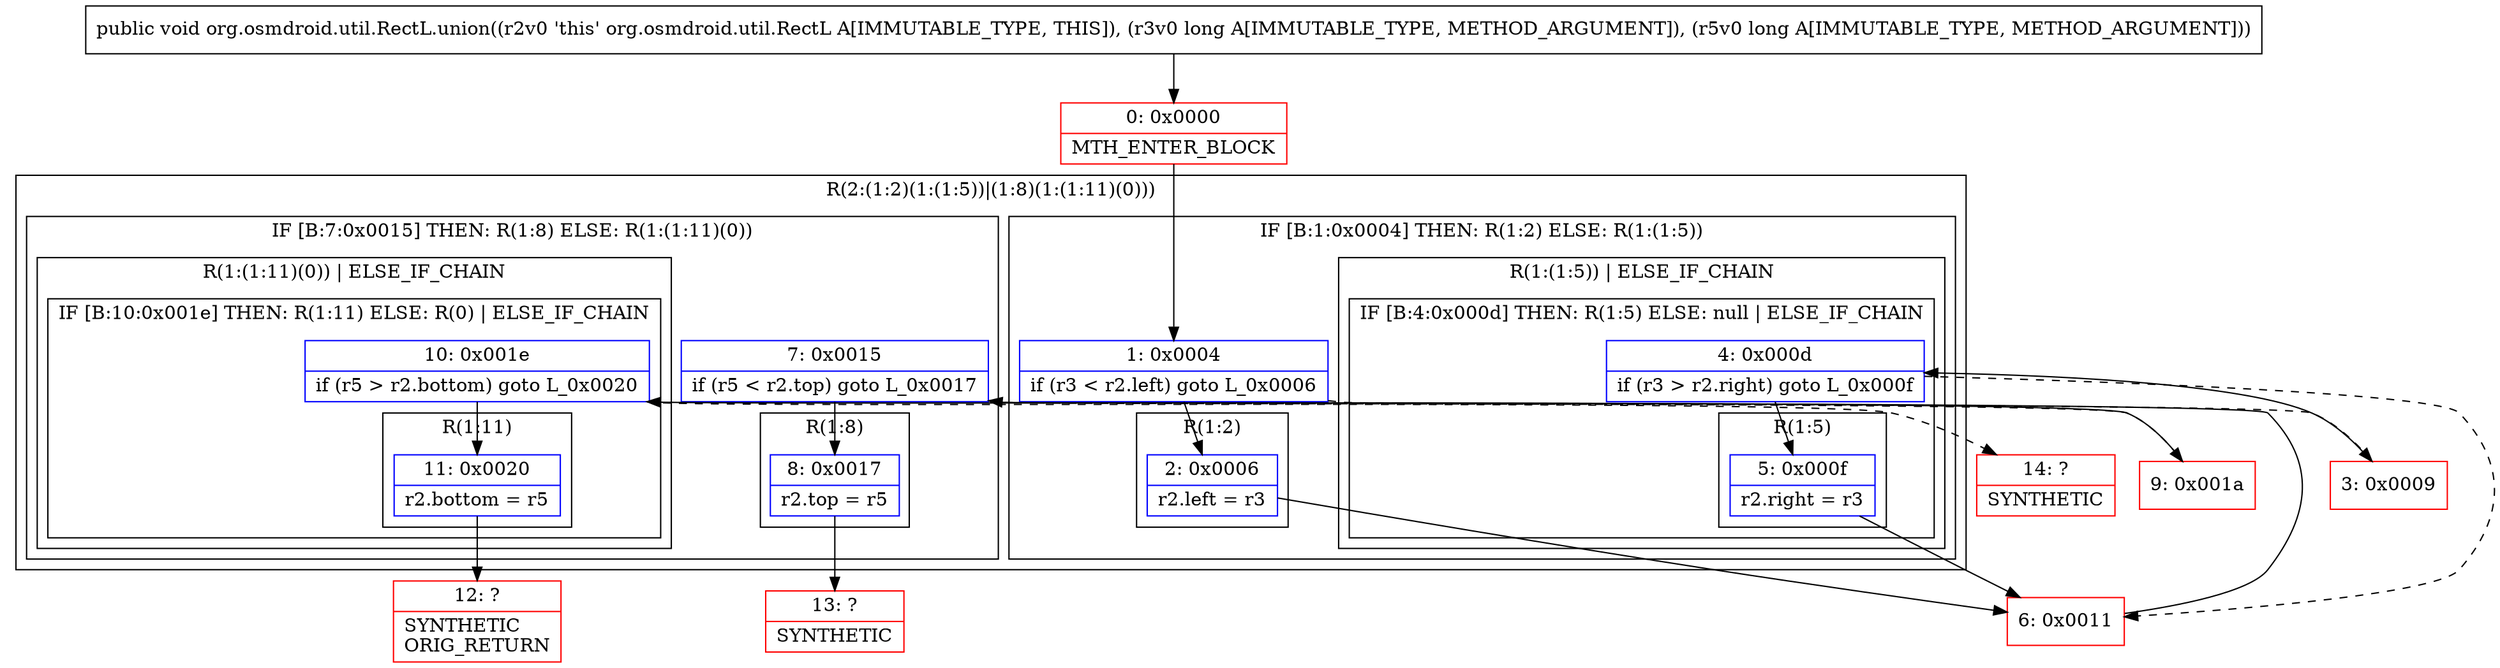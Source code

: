 digraph "CFG fororg.osmdroid.util.RectL.union(JJ)V" {
subgraph cluster_Region_2134786206 {
label = "R(2:(1:2)(1:(1:5))|(1:8)(1:(1:11)(0)))";
node [shape=record,color=blue];
subgraph cluster_IfRegion_2101578276 {
label = "IF [B:1:0x0004] THEN: R(1:2) ELSE: R(1:(1:5))";
node [shape=record,color=blue];
Node_1 [shape=record,label="{1\:\ 0x0004|if (r3 \< r2.left) goto L_0x0006\l}"];
subgraph cluster_Region_1925077282 {
label = "R(1:2)";
node [shape=record,color=blue];
Node_2 [shape=record,label="{2\:\ 0x0006|r2.left = r3\l}"];
}
subgraph cluster_Region_1946389655 {
label = "R(1:(1:5)) | ELSE_IF_CHAIN\l";
node [shape=record,color=blue];
subgraph cluster_IfRegion_2041845817 {
label = "IF [B:4:0x000d] THEN: R(1:5) ELSE: null | ELSE_IF_CHAIN\l";
node [shape=record,color=blue];
Node_4 [shape=record,label="{4\:\ 0x000d|if (r3 \> r2.right) goto L_0x000f\l}"];
subgraph cluster_Region_415739777 {
label = "R(1:5)";
node [shape=record,color=blue];
Node_5 [shape=record,label="{5\:\ 0x000f|r2.right = r3\l}"];
}
}
}
}
subgraph cluster_IfRegion_405836530 {
label = "IF [B:7:0x0015] THEN: R(1:8) ELSE: R(1:(1:11)(0))";
node [shape=record,color=blue];
Node_7 [shape=record,label="{7\:\ 0x0015|if (r5 \< r2.top) goto L_0x0017\l}"];
subgraph cluster_Region_1891619415 {
label = "R(1:8)";
node [shape=record,color=blue];
Node_8 [shape=record,label="{8\:\ 0x0017|r2.top = r5\l}"];
}
subgraph cluster_Region_689142185 {
label = "R(1:(1:11)(0)) | ELSE_IF_CHAIN\l";
node [shape=record,color=blue];
subgraph cluster_IfRegion_210596013 {
label = "IF [B:10:0x001e] THEN: R(1:11) ELSE: R(0) | ELSE_IF_CHAIN\l";
node [shape=record,color=blue];
Node_10 [shape=record,label="{10\:\ 0x001e|if (r5 \> r2.bottom) goto L_0x0020\l}"];
subgraph cluster_Region_272024780 {
label = "R(1:11)";
node [shape=record,color=blue];
Node_11 [shape=record,label="{11\:\ 0x0020|r2.bottom = r5\l}"];
}
subgraph cluster_Region_513118711 {
label = "R(0)";
node [shape=record,color=blue];
}
}
}
}
}
Node_0 [shape=record,color=red,label="{0\:\ 0x0000|MTH_ENTER_BLOCK\l}"];
Node_3 [shape=record,color=red,label="{3\:\ 0x0009}"];
Node_6 [shape=record,color=red,label="{6\:\ 0x0011}"];
Node_9 [shape=record,color=red,label="{9\:\ 0x001a}"];
Node_12 [shape=record,color=red,label="{12\:\ ?|SYNTHETIC\lORIG_RETURN\l}"];
Node_13 [shape=record,color=red,label="{13\:\ ?|SYNTHETIC\l}"];
Node_14 [shape=record,color=red,label="{14\:\ ?|SYNTHETIC\l}"];
MethodNode[shape=record,label="{public void org.osmdroid.util.RectL.union((r2v0 'this' org.osmdroid.util.RectL A[IMMUTABLE_TYPE, THIS]), (r3v0 long A[IMMUTABLE_TYPE, METHOD_ARGUMENT]), (r5v0 long A[IMMUTABLE_TYPE, METHOD_ARGUMENT])) }"];
MethodNode -> Node_0;
Node_1 -> Node_2;
Node_1 -> Node_3[style=dashed];
Node_2 -> Node_6;
Node_4 -> Node_5;
Node_4 -> Node_6[style=dashed];
Node_5 -> Node_6;
Node_7 -> Node_8;
Node_7 -> Node_9[style=dashed];
Node_8 -> Node_13;
Node_10 -> Node_11;
Node_10 -> Node_14[style=dashed];
Node_11 -> Node_12;
Node_0 -> Node_1;
Node_3 -> Node_4;
Node_6 -> Node_7;
Node_9 -> Node_10;
}

